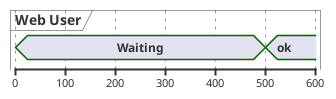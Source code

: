 @startuml specific
concise "Web User" as WU
' 设置像素点
scale 100 as 50 pixels
@WU
0 is Waiting
+500 is ok
@enduml